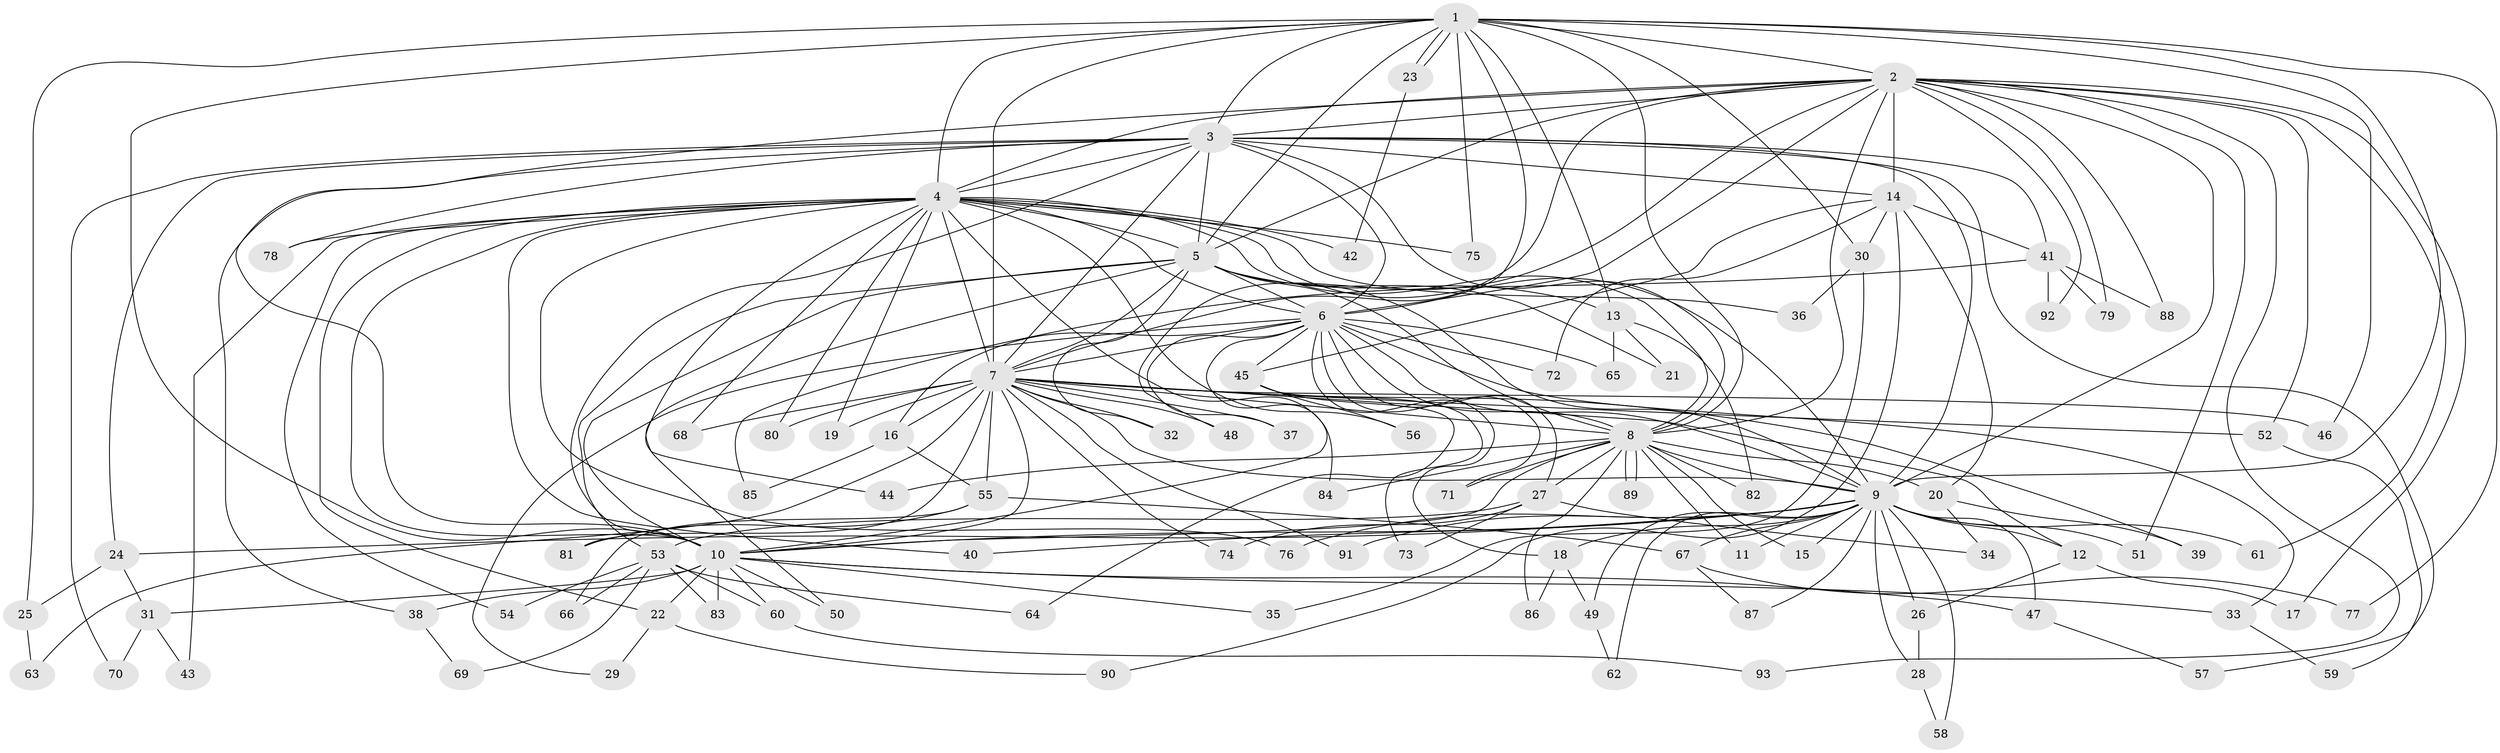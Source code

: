 // Generated by graph-tools (version 1.1) at 2025/13/03/09/25 04:13:52]
// undirected, 93 vertices, 211 edges
graph export_dot {
graph [start="1"]
  node [color=gray90,style=filled];
  1;
  2;
  3;
  4;
  5;
  6;
  7;
  8;
  9;
  10;
  11;
  12;
  13;
  14;
  15;
  16;
  17;
  18;
  19;
  20;
  21;
  22;
  23;
  24;
  25;
  26;
  27;
  28;
  29;
  30;
  31;
  32;
  33;
  34;
  35;
  36;
  37;
  38;
  39;
  40;
  41;
  42;
  43;
  44;
  45;
  46;
  47;
  48;
  49;
  50;
  51;
  52;
  53;
  54;
  55;
  56;
  57;
  58;
  59;
  60;
  61;
  62;
  63;
  64;
  65;
  66;
  67;
  68;
  69;
  70;
  71;
  72;
  73;
  74;
  75;
  76;
  77;
  78;
  79;
  80;
  81;
  82;
  83;
  84;
  85;
  86;
  87;
  88;
  89;
  90;
  91;
  92;
  93;
  1 -- 2;
  1 -- 3;
  1 -- 4;
  1 -- 5;
  1 -- 6;
  1 -- 7;
  1 -- 8;
  1 -- 9;
  1 -- 10;
  1 -- 13;
  1 -- 23;
  1 -- 23;
  1 -- 25;
  1 -- 30;
  1 -- 46;
  1 -- 75;
  1 -- 77;
  2 -- 3;
  2 -- 4;
  2 -- 5;
  2 -- 6;
  2 -- 7;
  2 -- 8;
  2 -- 9;
  2 -- 10;
  2 -- 14;
  2 -- 17;
  2 -- 48;
  2 -- 51;
  2 -- 52;
  2 -- 61;
  2 -- 79;
  2 -- 88;
  2 -- 92;
  2 -- 93;
  3 -- 4;
  3 -- 5;
  3 -- 6;
  3 -- 7;
  3 -- 8;
  3 -- 9;
  3 -- 10;
  3 -- 14;
  3 -- 24;
  3 -- 38;
  3 -- 41;
  3 -- 57;
  3 -- 70;
  3 -- 78;
  4 -- 5;
  4 -- 6;
  4 -- 7;
  4 -- 8;
  4 -- 9;
  4 -- 10;
  4 -- 19;
  4 -- 22;
  4 -- 36;
  4 -- 40;
  4 -- 42;
  4 -- 43;
  4 -- 44;
  4 -- 54;
  4 -- 56;
  4 -- 68;
  4 -- 75;
  4 -- 76;
  4 -- 78;
  4 -- 80;
  4 -- 84;
  5 -- 6;
  5 -- 7;
  5 -- 8;
  5 -- 9;
  5 -- 10;
  5 -- 13;
  5 -- 21;
  5 -- 32;
  5 -- 50;
  5 -- 53;
  6 -- 7;
  6 -- 8;
  6 -- 9;
  6 -- 10;
  6 -- 16;
  6 -- 18;
  6 -- 27;
  6 -- 29;
  6 -- 33;
  6 -- 37;
  6 -- 45;
  6 -- 65;
  6 -- 71;
  6 -- 72;
  7 -- 8;
  7 -- 9;
  7 -- 10;
  7 -- 12;
  7 -- 16;
  7 -- 19;
  7 -- 32;
  7 -- 37;
  7 -- 39;
  7 -- 46;
  7 -- 48;
  7 -- 52;
  7 -- 55;
  7 -- 63;
  7 -- 68;
  7 -- 74;
  7 -- 80;
  7 -- 81;
  7 -- 91;
  8 -- 9;
  8 -- 10;
  8 -- 11;
  8 -- 15;
  8 -- 20;
  8 -- 27;
  8 -- 44;
  8 -- 71;
  8 -- 82;
  8 -- 84;
  8 -- 86;
  8 -- 89;
  8 -- 89;
  9 -- 10;
  9 -- 11;
  9 -- 12;
  9 -- 15;
  9 -- 18;
  9 -- 24;
  9 -- 26;
  9 -- 28;
  9 -- 40;
  9 -- 47;
  9 -- 49;
  9 -- 51;
  9 -- 58;
  9 -- 61;
  9 -- 62;
  9 -- 67;
  9 -- 76;
  9 -- 87;
  9 -- 91;
  10 -- 22;
  10 -- 31;
  10 -- 33;
  10 -- 35;
  10 -- 38;
  10 -- 47;
  10 -- 50;
  10 -- 60;
  10 -- 83;
  12 -- 17;
  12 -- 26;
  13 -- 21;
  13 -- 65;
  13 -- 82;
  14 -- 20;
  14 -- 30;
  14 -- 41;
  14 -- 45;
  14 -- 72;
  14 -- 90;
  16 -- 55;
  16 -- 85;
  18 -- 49;
  18 -- 86;
  20 -- 34;
  20 -- 39;
  22 -- 29;
  22 -- 90;
  23 -- 42;
  24 -- 25;
  24 -- 31;
  25 -- 63;
  26 -- 28;
  27 -- 34;
  27 -- 53;
  27 -- 73;
  27 -- 74;
  28 -- 58;
  30 -- 35;
  30 -- 36;
  31 -- 43;
  31 -- 70;
  33 -- 59;
  38 -- 69;
  41 -- 79;
  41 -- 85;
  41 -- 88;
  41 -- 92;
  45 -- 56;
  45 -- 64;
  45 -- 73;
  47 -- 57;
  49 -- 62;
  52 -- 59;
  53 -- 54;
  53 -- 60;
  53 -- 64;
  53 -- 66;
  53 -- 69;
  53 -- 83;
  55 -- 66;
  55 -- 67;
  55 -- 81;
  60 -- 93;
  67 -- 77;
  67 -- 87;
}
